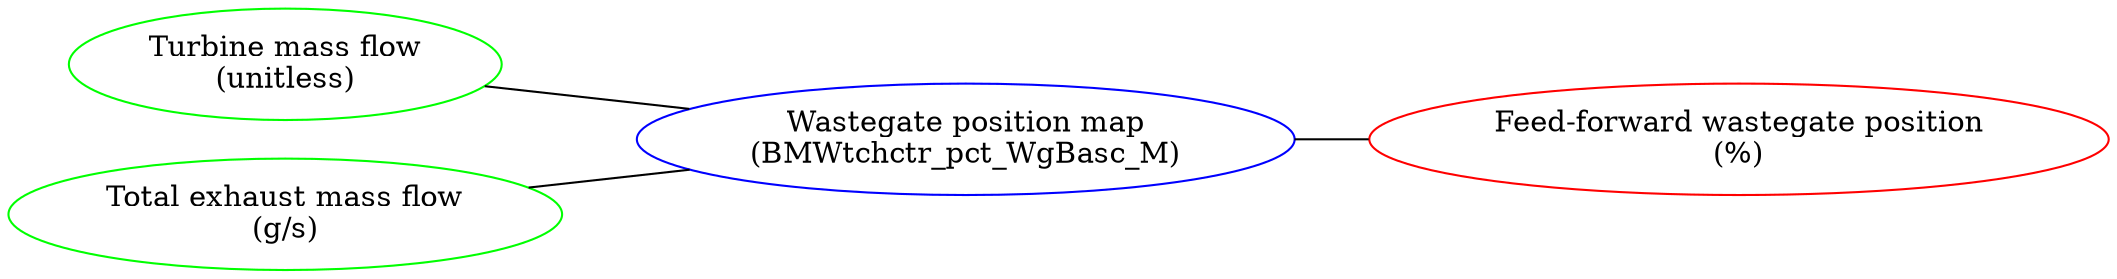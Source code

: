 graph "wgbasc" {
    graph ["rankdir" = "LR"]

    "Turbine flow fraction" [label="Turbine mass flow\n(unitless)","color"="green"]
    "Total exhaust mass flow" [label="Total exhaust mass flow\n(g/s)","color"="green"]

    "Wastegate position" [label="Wastegate position map\n(BMWtchctr_pct_WgBasc_M)",color="blue"]

    "Feed-forward wastegate position" [label="Feed-forward wastegate position\n(%)",color="red"]

    "Turbine flow fraction" -- "Wastegate position"
    "Total exhaust mass flow" -- "Wastegate position"
    "Wastegate position" -- "Feed-forward wastegate position"
}